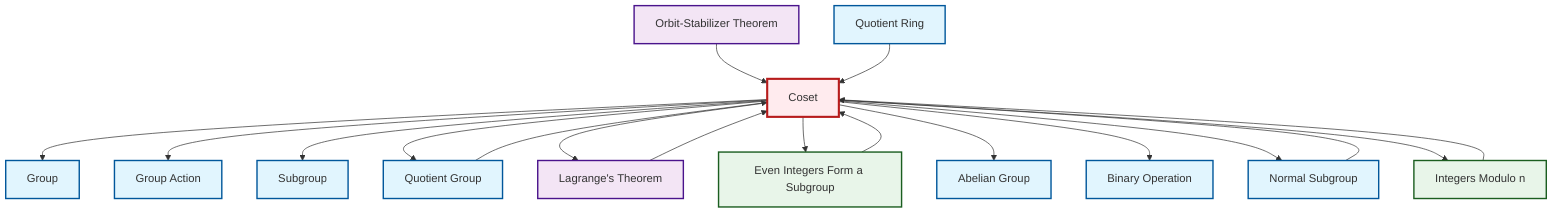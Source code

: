 graph TD
    classDef definition fill:#e1f5fe,stroke:#01579b,stroke-width:2px
    classDef theorem fill:#f3e5f5,stroke:#4a148c,stroke-width:2px
    classDef axiom fill:#fff3e0,stroke:#e65100,stroke-width:2px
    classDef example fill:#e8f5e9,stroke:#1b5e20,stroke-width:2px
    classDef current fill:#ffebee,stroke:#b71c1c,stroke-width:3px
    thm-orbit-stabilizer["Orbit-Stabilizer Theorem"]:::theorem
    def-quotient-ring["Quotient Ring"]:::definition
    def-group["Group"]:::definition
    def-subgroup["Subgroup"]:::definition
    thm-lagrange["Lagrange's Theorem"]:::theorem
    def-group-action["Group Action"]:::definition
    def-coset["Coset"]:::definition
    ex-quotient-integers-mod-n["Integers Modulo n"]:::example
    def-quotient-group["Quotient Group"]:::definition
    def-normal-subgroup["Normal Subgroup"]:::definition
    def-binary-operation["Binary Operation"]:::definition
    def-abelian-group["Abelian Group"]:::definition
    ex-even-integers-subgroup["Even Integers Form a Subgroup"]:::example
    def-coset --> def-group
    def-coset --> def-group-action
    def-coset --> def-subgroup
    ex-quotient-integers-mod-n --> def-coset
    def-coset --> def-quotient-group
    def-coset --> thm-lagrange
    def-coset --> ex-even-integers-subgroup
    def-normal-subgroup --> def-coset
    def-coset --> def-abelian-group
    thm-lagrange --> def-coset
    def-coset --> def-binary-operation
    def-quotient-group --> def-coset
    thm-orbit-stabilizer --> def-coset
    ex-even-integers-subgroup --> def-coset
    def-coset --> def-normal-subgroup
    def-coset --> ex-quotient-integers-mod-n
    def-quotient-ring --> def-coset
    class def-coset current